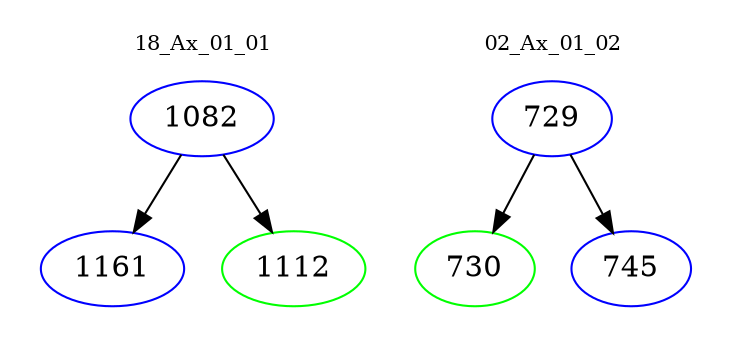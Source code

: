 digraph{
subgraph cluster_0 {
color = white
label = "18_Ax_01_01";
fontsize=10;
T0_1082 [label="1082", color="blue"]
T0_1082 -> T0_1161 [color="black"]
T0_1161 [label="1161", color="blue"]
T0_1082 -> T0_1112 [color="black"]
T0_1112 [label="1112", color="green"]
}
subgraph cluster_1 {
color = white
label = "02_Ax_01_02";
fontsize=10;
T1_729 [label="729", color="blue"]
T1_729 -> T1_730 [color="black"]
T1_730 [label="730", color="green"]
T1_729 -> T1_745 [color="black"]
T1_745 [label="745", color="blue"]
}
}
